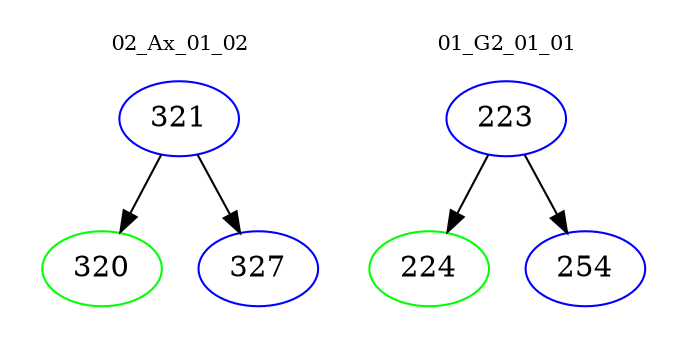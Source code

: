 digraph{
subgraph cluster_0 {
color = white
label = "02_Ax_01_02";
fontsize=10;
T0_321 [label="321", color="blue"]
T0_321 -> T0_320 [color="black"]
T0_320 [label="320", color="green"]
T0_321 -> T0_327 [color="black"]
T0_327 [label="327", color="blue"]
}
subgraph cluster_1 {
color = white
label = "01_G2_01_01";
fontsize=10;
T1_223 [label="223", color="blue"]
T1_223 -> T1_224 [color="black"]
T1_224 [label="224", color="green"]
T1_223 -> T1_254 [color="black"]
T1_254 [label="254", color="blue"]
}
}
